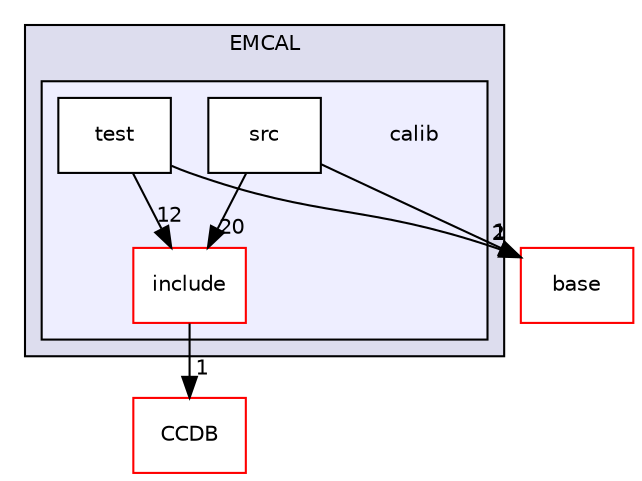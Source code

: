 digraph "/home/travis/build/AliceO2Group/AliceO2/Detectors/EMCAL/calib" {
  bgcolor=transparent;
  compound=true
  node [ fontsize="10", fontname="Helvetica"];
  edge [ labelfontsize="10", labelfontname="Helvetica"];
  subgraph clusterdir_088378b58cb1ba39db48039cbd66d10f {
    graph [ bgcolor="#ddddee", pencolor="black", label="EMCAL" fontname="Helvetica", fontsize="10", URL="dir_088378b58cb1ba39db48039cbd66d10f.html"]
  subgraph clusterdir_17f5b3462f0641fcb82883c36b9bb9fd {
    graph [ bgcolor="#eeeeff", pencolor="black", label="" URL="dir_17f5b3462f0641fcb82883c36b9bb9fd.html"];
    dir_17f5b3462f0641fcb82883c36b9bb9fd [shape=plaintext label="calib"];
    dir_ec32ba3ed7ed91a592931bafe482258b [shape=box label="include" color="red" fillcolor="white" style="filled" URL="dir_ec32ba3ed7ed91a592931bafe482258b.html"];
    dir_e9dd3293f084cc6b73bc9f1c00b1b801 [shape=box label="src" color="black" fillcolor="white" style="filled" URL="dir_e9dd3293f084cc6b73bc9f1c00b1b801.html"];
    dir_829e2f22a4528a6cdbe8dbfcc5c4cbb1 [shape=box label="test" color="black" fillcolor="white" style="filled" URL="dir_829e2f22a4528a6cdbe8dbfcc5c4cbb1.html"];
  }
  }
  dir_6af676bf18881990e4083e191d0e63e0 [shape=box label="CCDB" color="red" URL="dir_6af676bf18881990e4083e191d0e63e0.html"];
  dir_478733f24fb8878a4cdf7773310adedd [shape=box label="base" color="red" URL="dir_478733f24fb8878a4cdf7773310adedd.html"];
  dir_829e2f22a4528a6cdbe8dbfcc5c4cbb1->dir_478733f24fb8878a4cdf7773310adedd [headlabel="2", labeldistance=1.5 headhref="dir_000462_000225.html"];
  dir_829e2f22a4528a6cdbe8dbfcc5c4cbb1->dir_ec32ba3ed7ed91a592931bafe482258b [headlabel="12", labeldistance=1.5 headhref="dir_000462_000385.html"];
  dir_e9dd3293f084cc6b73bc9f1c00b1b801->dir_478733f24fb8878a4cdf7773310adedd [headlabel="1", labeldistance=1.5 headhref="dir_000391_000225.html"];
  dir_e9dd3293f084cc6b73bc9f1c00b1b801->dir_ec32ba3ed7ed91a592931bafe482258b [headlabel="20", labeldistance=1.5 headhref="dir_000391_000385.html"];
  dir_ec32ba3ed7ed91a592931bafe482258b->dir_6af676bf18881990e4083e191d0e63e0 [headlabel="1", labeldistance=1.5 headhref="dir_000385_000028.html"];
}
